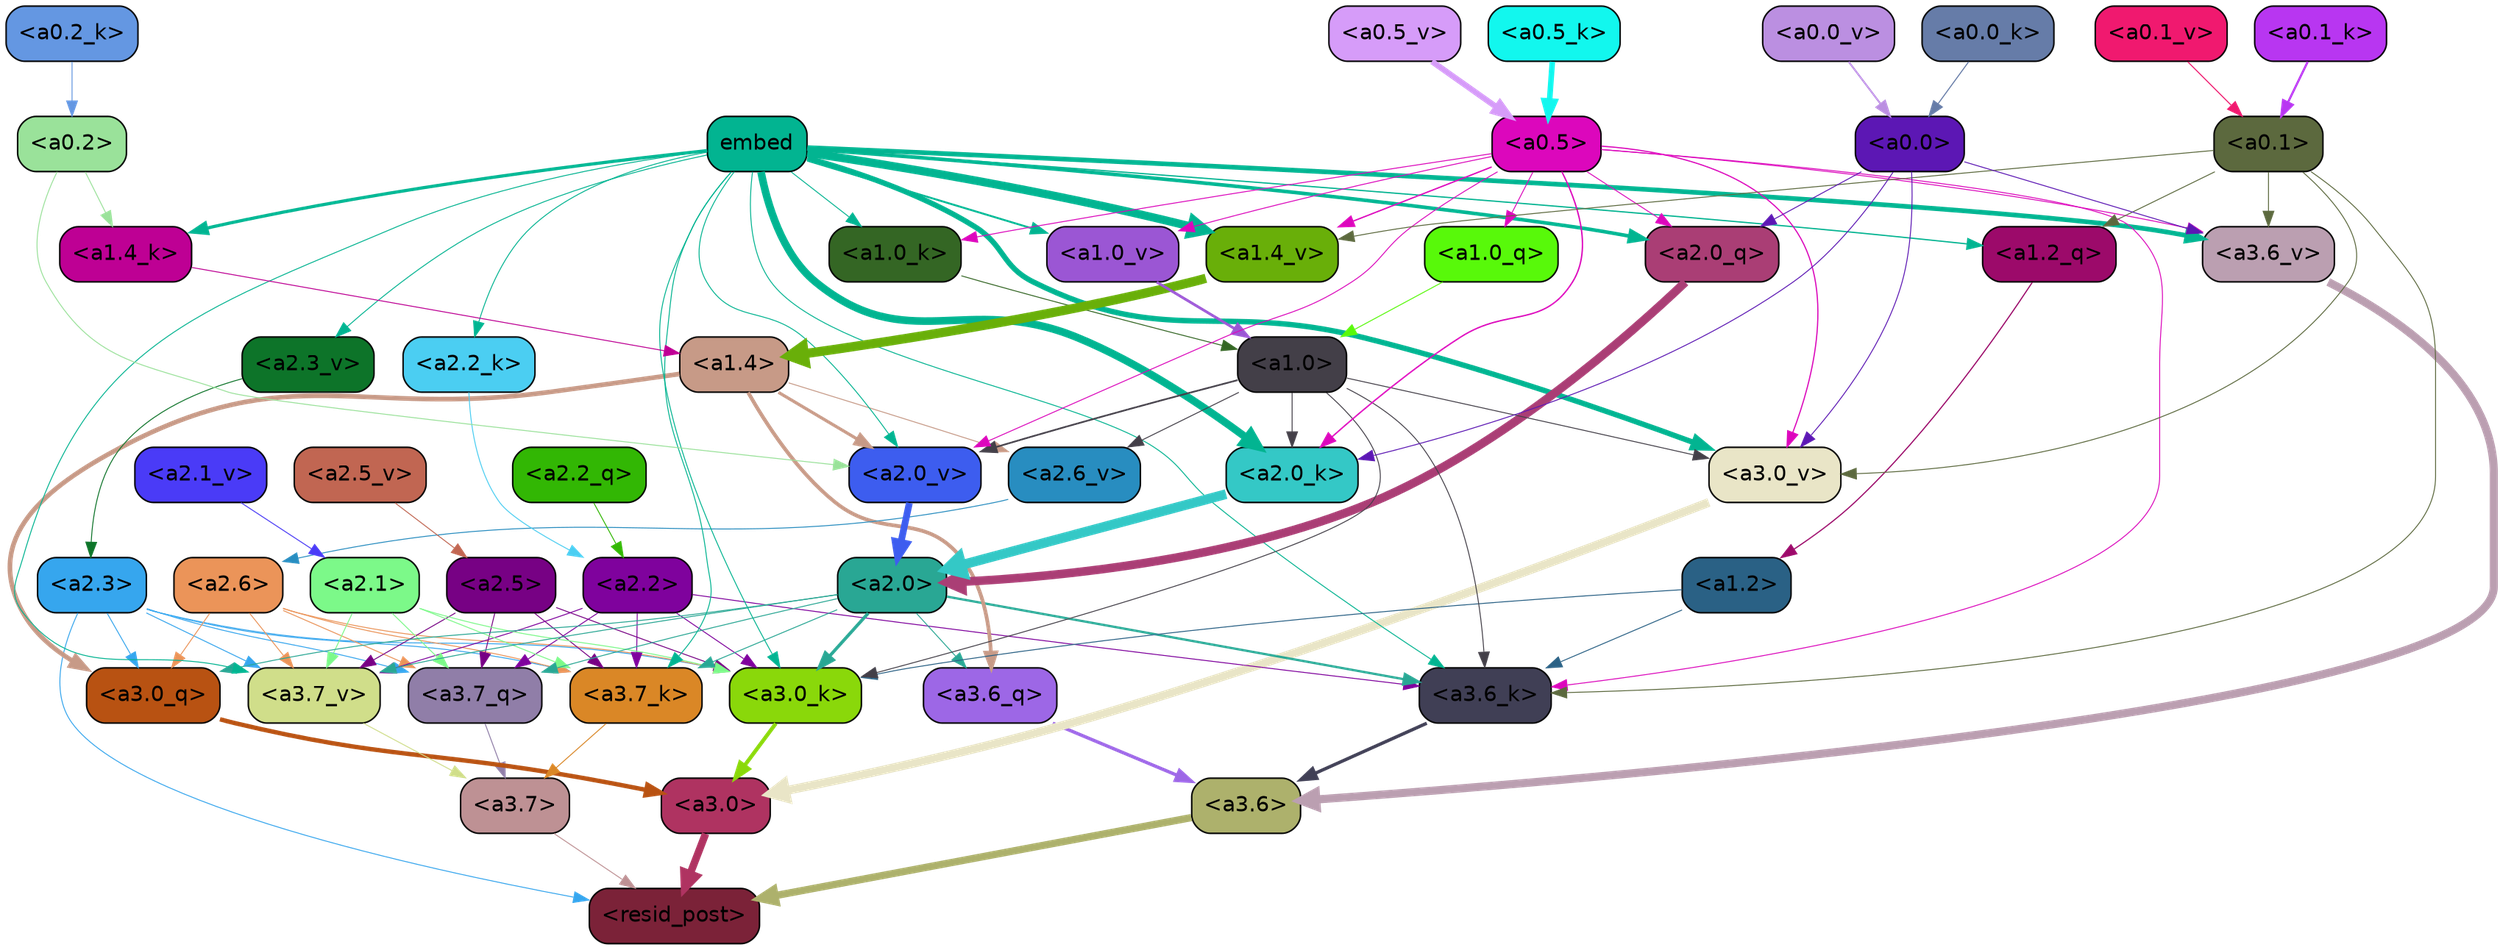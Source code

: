 strict digraph "" {
	graph [bgcolor=transparent,
		layout=dot,
		overlap=false,
		splines=true
	];
	"<a3.7>"	[color=black,
		fillcolor="#be9194",
		fontname=Helvetica,
		shape=box,
		style="filled, rounded"];
	"<resid_post>"	[color=black,
		fillcolor="#7b2238",
		fontname=Helvetica,
		shape=box,
		style="filled, rounded"];
	"<a3.7>" -> "<resid_post>"	[color="#be9194",
		penwidth=0.6];
	"<a3.6>"	[color=black,
		fillcolor="#adb16c",
		fontname=Helvetica,
		shape=box,
		style="filled, rounded"];
	"<a3.6>" -> "<resid_post>"	[color="#adb16c",
		penwidth=4.7534414529800415];
	"<a3.0>"	[color=black,
		fillcolor="#af3361",
		fontname=Helvetica,
		shape=box,
		style="filled, rounded"];
	"<a3.0>" -> "<resid_post>"	[color="#af3361",
		penwidth=4.898576855659485];
	"<a2.3>"	[color=black,
		fillcolor="#36a6ee",
		fontname=Helvetica,
		shape=box,
		style="filled, rounded"];
	"<a2.3>" -> "<resid_post>"	[color="#36a6ee",
		penwidth=0.6];
	"<a3.7_q>"	[color=black,
		fillcolor="#907ea8",
		fontname=Helvetica,
		shape=box,
		style="filled, rounded"];
	"<a2.3>" -> "<a3.7_q>"	[color="#36a6ee",
		penwidth=0.6];
	"<a3.0_q>"	[color=black,
		fillcolor="#b85212",
		fontname=Helvetica,
		shape=box,
		style="filled, rounded"];
	"<a2.3>" -> "<a3.0_q>"	[color="#36a6ee",
		penwidth=0.6];
	"<a3.7_k>"	[color=black,
		fillcolor="#da8726",
		fontname=Helvetica,
		shape=box,
		style="filled, rounded"];
	"<a2.3>" -> "<a3.7_k>"	[color="#36a6ee",
		penwidth=0.6];
	"<a3.0_k>"	[color=black,
		fillcolor="#8ad80a",
		fontname=Helvetica,
		shape=box,
		style="filled, rounded"];
	"<a2.3>" -> "<a3.0_k>"	[color="#36a6ee",
		penwidth=0.6];
	"<a3.7_v>"	[color=black,
		fillcolor="#d0de8a",
		fontname=Helvetica,
		shape=box,
		style="filled, rounded"];
	"<a2.3>" -> "<a3.7_v>"	[color="#36a6ee",
		penwidth=0.6];
	"<a3.7_q>" -> "<a3.7>"	[color="#907ea8",
		penwidth=0.6];
	"<a3.6_q>"	[color=black,
		fillcolor="#9d67e6",
		fontname=Helvetica,
		shape=box,
		style="filled, rounded"];
	"<a3.6_q>" -> "<a3.6>"	[color="#9d67e6",
		penwidth=2.160832464694977];
	"<a3.0_q>" -> "<a3.0>"	[color="#b85212",
		penwidth=2.870753765106201];
	"<a3.7_k>" -> "<a3.7>"	[color="#da8726",
		penwidth=0.6];
	"<a3.6_k>"	[color=black,
		fillcolor="#403f55",
		fontname=Helvetica,
		shape=box,
		style="filled, rounded"];
	"<a3.6_k>" -> "<a3.6>"	[color="#403f55",
		penwidth=2.13908451795578];
	"<a3.0_k>" -> "<a3.0>"	[color="#8ad80a",
		penwidth=2.520303964614868];
	"<a3.7_v>" -> "<a3.7>"	[color="#d0de8a",
		penwidth=0.6];
	"<a3.6_v>"	[color=black,
		fillcolor="#bb9fb1",
		fontname=Helvetica,
		shape=box,
		style="filled, rounded"];
	"<a3.6_v>" -> "<a3.6>"	[color="#bb9fb1",
		penwidth=5.297133803367615];
	"<a3.0_v>"	[color=black,
		fillcolor="#e9e5c7",
		fontname=Helvetica,
		shape=box,
		style="filled, rounded"];
	"<a3.0_v>" -> "<a3.0>"	[color="#e9e5c7",
		penwidth=5.680712580680847];
	"<a2.6>"	[color=black,
		fillcolor="#eb9459",
		fontname=Helvetica,
		shape=box,
		style="filled, rounded"];
	"<a2.6>" -> "<a3.7_q>"	[color="#eb9459",
		penwidth=0.6];
	"<a2.6>" -> "<a3.0_q>"	[color="#eb9459",
		penwidth=0.6];
	"<a2.6>" -> "<a3.7_k>"	[color="#eb9459",
		penwidth=0.6];
	"<a2.6>" -> "<a3.0_k>"	[color="#eb9459",
		penwidth=0.6];
	"<a2.6>" -> "<a3.7_v>"	[color="#eb9459",
		penwidth=0.6];
	"<a2.5>"	[color=black,
		fillcolor="#770184",
		fontname=Helvetica,
		shape=box,
		style="filled, rounded"];
	"<a2.5>" -> "<a3.7_q>"	[color="#770184",
		penwidth=0.6];
	"<a2.5>" -> "<a3.7_k>"	[color="#770184",
		penwidth=0.6];
	"<a2.5>" -> "<a3.0_k>"	[color="#770184",
		penwidth=0.6];
	"<a2.5>" -> "<a3.7_v>"	[color="#770184",
		penwidth=0.6];
	"<a2.2>"	[color=black,
		fillcolor="#7f029d",
		fontname=Helvetica,
		shape=box,
		style="filled, rounded"];
	"<a2.2>" -> "<a3.7_q>"	[color="#7f029d",
		penwidth=0.6];
	"<a2.2>" -> "<a3.7_k>"	[color="#7f029d",
		penwidth=0.6];
	"<a2.2>" -> "<a3.6_k>"	[color="#7f029d",
		penwidth=0.6];
	"<a2.2>" -> "<a3.0_k>"	[color="#7f029d",
		penwidth=0.6];
	"<a2.2>" -> "<a3.7_v>"	[color="#7f029d",
		penwidth=0.6];
	"<a2.1>"	[color=black,
		fillcolor="#7cf989",
		fontname=Helvetica,
		shape=box,
		style="filled, rounded"];
	"<a2.1>" -> "<a3.7_q>"	[color="#7cf989",
		penwidth=0.6];
	"<a2.1>" -> "<a3.7_k>"	[color="#7cf989",
		penwidth=0.6];
	"<a2.1>" -> "<a3.0_k>"	[color="#7cf989",
		penwidth=0.6];
	"<a2.1>" -> "<a3.7_v>"	[color="#7cf989",
		penwidth=0.6];
	"<a2.0>"	[color=black,
		fillcolor="#29a794",
		fontname=Helvetica,
		shape=box,
		style="filled, rounded"];
	"<a2.0>" -> "<a3.7_q>"	[color="#29a794",
		penwidth=0.6];
	"<a2.0>" -> "<a3.6_q>"	[color="#29a794",
		penwidth=0.6];
	"<a2.0>" -> "<a3.0_q>"	[color="#29a794",
		penwidth=0.6];
	"<a2.0>" -> "<a3.7_k>"	[color="#29a794",
		penwidth=0.6];
	"<a2.0>" -> "<a3.6_k>"	[color="#29a794",
		penwidth=1.4807794839143753];
	"<a2.0>" -> "<a3.0_k>"	[color="#29a794",
		penwidth=2.095262974500656];
	"<a2.0>" -> "<a3.7_v>"	[color="#29a794",
		penwidth=0.6];
	"<a1.4>"	[color=black,
		fillcolor="#c79a87",
		fontname=Helvetica,
		shape=box,
		style="filled, rounded"];
	"<a1.4>" -> "<a3.6_q>"	[color="#c79a87",
		penwidth=2.425799250602722];
	"<a1.4>" -> "<a3.0_q>"	[color="#c79a87",
		penwidth=3.0341034531593323];
	"<a2.6_v>"	[color=black,
		fillcolor="#288dc0",
		fontname=Helvetica,
		shape=box,
		style="filled, rounded"];
	"<a1.4>" -> "<a2.6_v>"	[color="#c79a87",
		penwidth=0.6];
	"<a2.0_v>"	[color=black,
		fillcolor="#3d5def",
		fontname=Helvetica,
		shape=box,
		style="filled, rounded"];
	"<a1.4>" -> "<a2.0_v>"	[color="#c79a87",
		penwidth=2.007302835583687];
	embed	[color=black,
		fillcolor="#02b491",
		fontname=Helvetica,
		shape=box,
		style="filled, rounded"];
	embed -> "<a3.7_k>"	[color="#02b491",
		penwidth=0.6];
	embed -> "<a3.6_k>"	[color="#02b491",
		penwidth=0.6];
	embed -> "<a3.0_k>"	[color="#02b491",
		penwidth=0.6];
	embed -> "<a3.7_v>"	[color="#02b491",
		penwidth=0.6];
	embed -> "<a3.6_v>"	[color="#02b491",
		penwidth=3.067279100418091];
	embed -> "<a3.0_v>"	[color="#02b491",
		penwidth=3.5202720761299133];
	"<a2.0_q>"	[color=black,
		fillcolor="#aa3e75",
		fontname=Helvetica,
		shape=box,
		style="filled, rounded"];
	embed -> "<a2.0_q>"	[color="#02b491",
		penwidth=2.339468687772751];
	"<a2.2_k>"	[color=black,
		fillcolor="#4bcef2",
		fontname=Helvetica,
		shape=box,
		style="filled, rounded"];
	embed -> "<a2.2_k>"	[color="#02b491",
		penwidth=0.6];
	"<a2.0_k>"	[color=black,
		fillcolor="#34c8c6",
		fontname=Helvetica,
		shape=box,
		style="filled, rounded"];
	embed -> "<a2.0_k>"	[color="#02b491",
		penwidth=4.9759310483932495];
	"<a2.3_v>"	[color=black,
		fillcolor="#0d7429",
		fontname=Helvetica,
		shape=box,
		style="filled, rounded"];
	embed -> "<a2.3_v>"	[color="#02b491",
		penwidth=0.6];
	embed -> "<a2.0_v>"	[color="#02b491",
		penwidth=0.6];
	"<a1.2_q>"	[color=black,
		fillcolor="#9c0a6a",
		fontname=Helvetica,
		shape=box,
		style="filled, rounded"];
	embed -> "<a1.2_q>"	[color="#02b491",
		penwidth=0.8262195587158203];
	"<a1.4_k>"	[color=black,
		fillcolor="#be0094",
		fontname=Helvetica,
		shape=box,
		style="filled, rounded"];
	embed -> "<a1.4_k>"	[color="#02b491",
		penwidth=2.0715588331222534];
	"<a1.0_k>"	[color=black,
		fillcolor="#346624",
		fontname=Helvetica,
		shape=box,
		style="filled, rounded"];
	embed -> "<a1.0_k>"	[color="#02b491",
		penwidth=0.6];
	"<a1.4_v>"	[color=black,
		fillcolor="#69af09",
		fontname=Helvetica,
		shape=box,
		style="filled, rounded"];
	embed -> "<a1.4_v>"	[color="#02b491",
		penwidth=5.3763720989227295];
	"<a1.0_v>"	[color=black,
		fillcolor="#9b56d4",
		fontname=Helvetica,
		shape=box,
		style="filled, rounded"];
	embed -> "<a1.0_v>"	[color="#02b491",
		penwidth=1.232791244983673];
	"<a1.2>"	[color=black,
		fillcolor="#2a6185",
		fontname=Helvetica,
		shape=box,
		style="filled, rounded"];
	"<a1.2>" -> "<a3.6_k>"	[color="#2a6185",
		penwidth=0.6];
	"<a1.2>" -> "<a3.0_k>"	[color="#2a6185",
		penwidth=0.6];
	"<a1.0>"	[color=black,
		fillcolor="#433f48",
		fontname=Helvetica,
		shape=box,
		style="filled, rounded"];
	"<a1.0>" -> "<a3.6_k>"	[color="#433f48",
		penwidth=0.6];
	"<a1.0>" -> "<a3.0_k>"	[color="#433f48",
		penwidth=0.6];
	"<a1.0>" -> "<a3.0_v>"	[color="#433f48",
		penwidth=0.6];
	"<a1.0>" -> "<a2.0_k>"	[color="#433f48",
		penwidth=0.6];
	"<a1.0>" -> "<a2.6_v>"	[color="#433f48",
		penwidth=0.6];
	"<a1.0>" -> "<a2.0_v>"	[color="#433f48",
		penwidth=1.0943371653556824];
	"<a0.5>"	[color=black,
		fillcolor="#dc07bc",
		fontname=Helvetica,
		shape=box,
		style="filled, rounded"];
	"<a0.5>" -> "<a3.6_k>"	[color="#dc07bc",
		penwidth=0.6];
	"<a0.5>" -> "<a3.6_v>"	[color="#dc07bc",
		penwidth=0.6];
	"<a0.5>" -> "<a3.0_v>"	[color="#dc07bc",
		penwidth=0.764040544629097];
	"<a0.5>" -> "<a2.0_q>"	[color="#dc07bc",
		penwidth=0.6];
	"<a0.5>" -> "<a2.0_k>"	[color="#dc07bc",
		penwidth=0.8956001400947571];
	"<a0.5>" -> "<a2.0_v>"	[color="#dc07bc",
		penwidth=0.6];
	"<a1.0_q>"	[color=black,
		fillcolor="#58f90a",
		fontname=Helvetica,
		shape=box,
		style="filled, rounded"];
	"<a0.5>" -> "<a1.0_q>"	[color="#dc07bc",
		penwidth=0.6];
	"<a0.5>" -> "<a1.0_k>"	[color="#dc07bc",
		penwidth=0.6];
	"<a0.5>" -> "<a1.4_v>"	[color="#dc07bc",
		penwidth=0.8774083852767944];
	"<a0.5>" -> "<a1.0_v>"	[color="#dc07bc",
		penwidth=0.6];
	"<a0.1>"	[color=black,
		fillcolor="#5c693e",
		fontname=Helvetica,
		shape=box,
		style="filled, rounded"];
	"<a0.1>" -> "<a3.6_k>"	[color="#5c693e",
		penwidth=0.6];
	"<a0.1>" -> "<a3.6_v>"	[color="#5c693e",
		penwidth=0.6];
	"<a0.1>" -> "<a3.0_v>"	[color="#5c693e",
		penwidth=0.6];
	"<a0.1>" -> "<a1.2_q>"	[color="#5c693e",
		penwidth=0.6];
	"<a0.1>" -> "<a1.4_v>"	[color="#5c693e",
		penwidth=0.6];
	"<a0.0>"	[color=black,
		fillcolor="#5c17b4",
		fontname=Helvetica,
		shape=box,
		style="filled, rounded"];
	"<a0.0>" -> "<a3.6_v>"	[color="#5c17b4",
		penwidth=0.6];
	"<a0.0>" -> "<a3.0_v>"	[color="#5c17b4",
		penwidth=0.6];
	"<a0.0>" -> "<a2.0_q>"	[color="#5c17b4",
		penwidth=0.6];
	"<a0.0>" -> "<a2.0_k>"	[color="#5c17b4",
		penwidth=0.6];
	"<a2.2_q>"	[color=black,
		fillcolor="#32b704",
		fontname=Helvetica,
		shape=box,
		style="filled, rounded"];
	"<a2.2_q>" -> "<a2.2>"	[color="#32b704",
		penwidth=0.6];
	"<a2.0_q>" -> "<a2.0>"	[color="#aa3e75",
		penwidth=5.606565475463867];
	"<a2.2_k>" -> "<a2.2>"	[color="#4bcef2",
		penwidth=0.6];
	"<a2.0_k>" -> "<a2.0>"	[color="#34c8c6",
		penwidth=6.344284534454346];
	"<a2.6_v>" -> "<a2.6>"	[color="#288dc0",
		penwidth=0.6];
	"<a2.5_v>"	[color=black,
		fillcolor="#c16652",
		fontname=Helvetica,
		shape=box,
		style="filled, rounded"];
	"<a2.5_v>" -> "<a2.5>"	[color="#c16652",
		penwidth=0.6];
	"<a2.3_v>" -> "<a2.3>"	[color="#0d7429",
		penwidth=0.6];
	"<a2.1_v>"	[color=black,
		fillcolor="#4a3bf7",
		fontname=Helvetica,
		shape=box,
		style="filled, rounded"];
	"<a2.1_v>" -> "<a2.1>"	[color="#4a3bf7",
		penwidth=0.6];
	"<a2.0_v>" -> "<a2.0>"	[color="#3d5def",
		penwidth=4.422677040100098];
	"<a0.2>"	[color=black,
		fillcolor="#9ae29a",
		fontname=Helvetica,
		shape=box,
		style="filled, rounded"];
	"<a0.2>" -> "<a2.0_v>"	[color="#9ae29a",
		penwidth=0.6];
	"<a0.2>" -> "<a1.4_k>"	[color="#9ae29a",
		penwidth=0.6];
	"<a1.2_q>" -> "<a1.2>"	[color="#9c0a6a",
		penwidth=0.7570515871047974];
	"<a1.0_q>" -> "<a1.0>"	[color="#58f90a",
		penwidth=0.6];
	"<a1.4_k>" -> "<a1.4>"	[color="#be0094",
		penwidth=0.6];
	"<a1.0_k>" -> "<a1.0>"	[color="#346624",
		penwidth=0.6];
	"<a1.4_v>" -> "<a1.4>"	[color="#69af09",
		penwidth=6.0194467306137085];
	"<a1.0_v>" -> "<a1.0>"	[color="#9b56d4",
		penwidth=1.738280937075615];
	"<a0.5_k>"	[color=black,
		fillcolor="#12f7ee",
		fontname=Helvetica,
		shape=box,
		style="filled, rounded"];
	"<a0.5_k>" -> "<a0.5>"	[color="#12f7ee",
		penwidth=3.607769437134266];
	"<a0.2_k>"	[color=black,
		fillcolor="#6497e2",
		fontname=Helvetica,
		shape=box,
		style="filled, rounded"];
	"<a0.2_k>" -> "<a0.2>"	[color="#6497e2",
		penwidth=0.6];
	"<a0.1_k>"	[color=black,
		fillcolor="#b836f1",
		fontname=Helvetica,
		shape=box,
		style="filled, rounded"];
	"<a0.1_k>" -> "<a0.1>"	[color="#b836f1",
		penwidth=1.4202113151550293];
	"<a0.0_k>"	[color=black,
		fillcolor="#667ca8",
		fontname=Helvetica,
		shape=box,
		style="filled, rounded"];
	"<a0.0_k>" -> "<a0.0>"	[color="#667ca8",
		penwidth=0.6857404708862305];
	"<a0.5_v>"	[color=black,
		fillcolor="#d69cf9",
		fontname=Helvetica,
		shape=box,
		style="filled, rounded"];
	"<a0.5_v>" -> "<a0.5>"	[color="#d69cf9",
		penwidth=3.7962711341679096];
	"<a0.1_v>"	[color=black,
		fillcolor="#f0196f",
		fontname=Helvetica,
		shape=box,
		style="filled, rounded"];
	"<a0.1_v>" -> "<a0.1>"	[color="#f0196f",
		penwidth=0.6802752017974854];
	"<a0.0_v>"	[color=black,
		fillcolor="#bb8fe1",
		fontname=Helvetica,
		shape=box,
		style="filled, rounded"];
	"<a0.0_v>" -> "<a0.0>"	[color="#bb8fe1",
		penwidth=1.1918113231658936];
}
